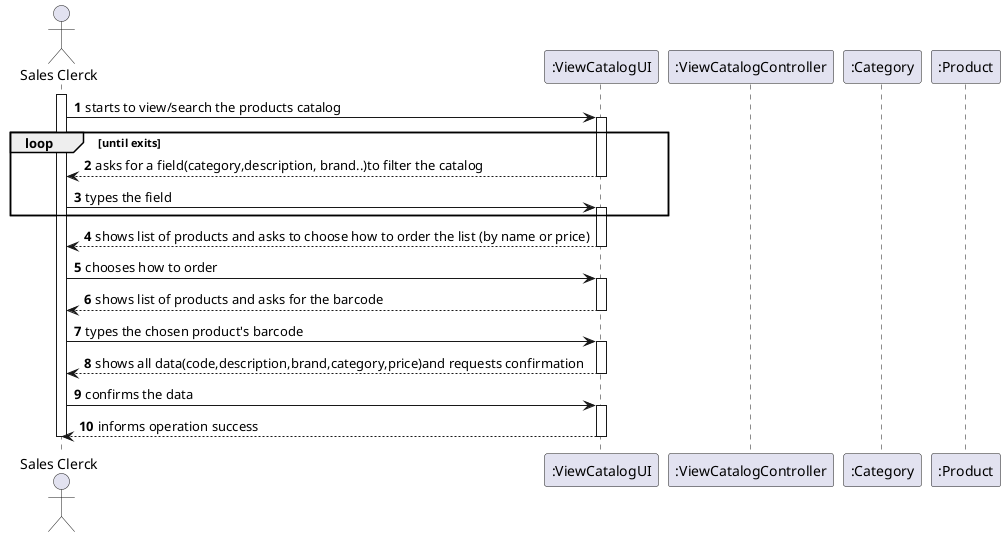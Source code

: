 @startuml
autonumber
'hide footbox
actor "Sales Clerck" as SC
participant ":ViewCatalogUI" as UI
participant ":ViewCatalogController" as CTRL
participant ":Category" as Categ
participant ":Product" as Prod

activate SC

SC -> UI : starts to view/search the products catalog
activate UI
loop until exits
UI --> SC :asks for a field(category,description, brand..)to filter the catalog
deactivate UI



SC -> UI : types the field
activate UI

end loop


UI --> SC : shows list of products and asks to choose how to order the list (by name or price)
deactivate UI



SC -> UI : chooses how to order
activate UI

UI --> SC : shows list of products and asks for the barcode
deactivate UI

SC -> UI : types the chosen product's barcode
activate UI



UI --> SC :shows all data(code,description,brand,category,price)and requests confirmation
deactivate UI
SC -> UI : confirms the data

activate UI
UI --> SC : informs operation success
deactivate UI

deactivate UI
deactivate SC

@enduml
